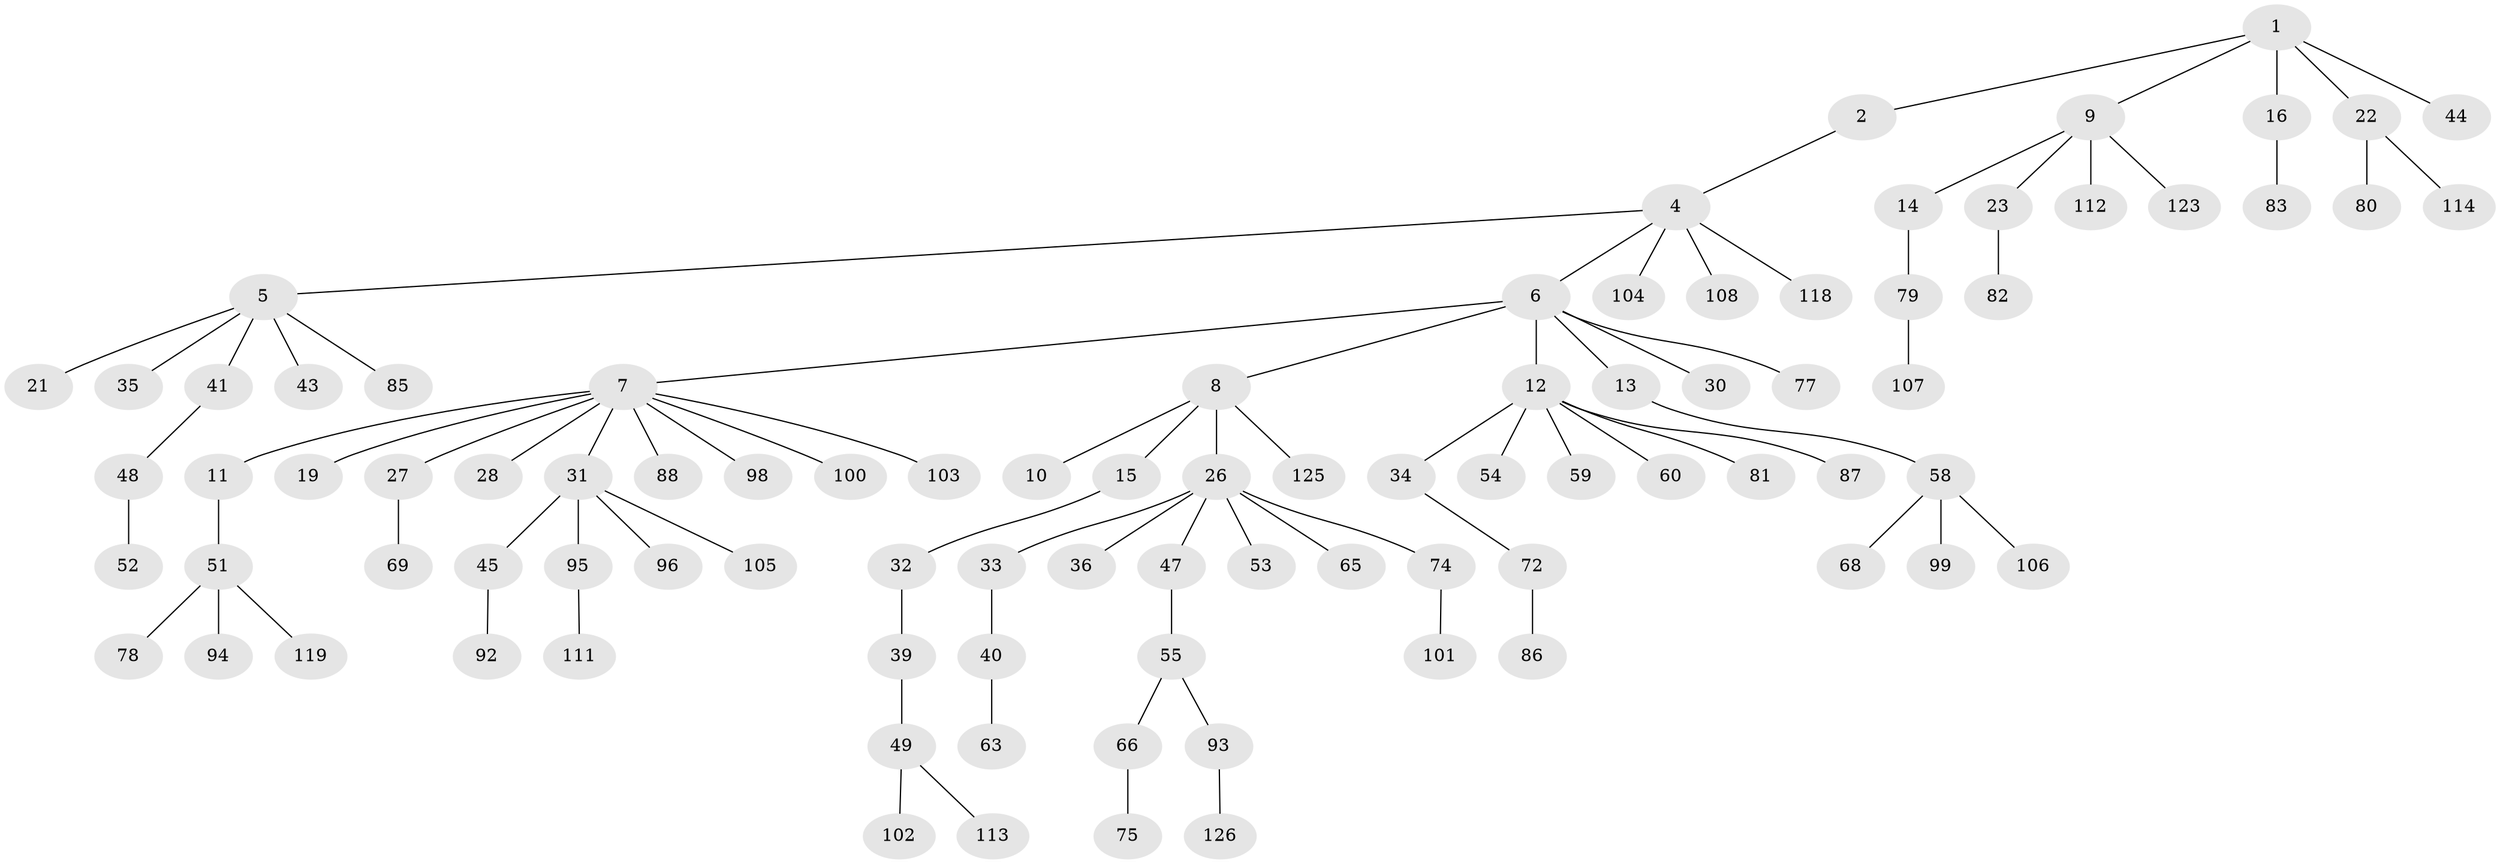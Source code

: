 // original degree distribution, {4: 0.06923076923076923, 3: 0.08461538461538462, 6: 0.038461538461538464, 8: 0.007692307692307693, 1: 0.5, 2: 0.2846153846153846, 7: 0.007692307692307693, 5: 0.007692307692307693}
// Generated by graph-tools (version 1.1) at 2025/11/02/27/25 16:11:28]
// undirected, 90 vertices, 89 edges
graph export_dot {
graph [start="1"]
  node [color=gray90,style=filled];
  1 [super="+3"];
  2 [super="+91"];
  4 [super="+18"];
  5 [super="+17"];
  6 [super="+46"];
  7 [super="+24"];
  8 [super="+20"];
  9 [super="+76"];
  10;
  11;
  12 [super="+42"];
  13 [super="+25"];
  14 [super="+127"];
  15;
  16 [super="+29"];
  19 [super="+38"];
  21;
  22 [super="+70"];
  23 [super="+89"];
  26 [super="+37"];
  27;
  28;
  30;
  31 [super="+73"];
  32 [super="+97"];
  33;
  34 [super="+57"];
  35 [super="+115"];
  36 [super="+56"];
  39;
  40 [super="+130"];
  41 [super="+61"];
  43;
  44 [super="+67"];
  45;
  47 [super="+50"];
  48;
  49 [super="+64"];
  51 [super="+117"];
  52;
  53;
  54;
  55 [super="+62"];
  58 [super="+71"];
  59 [super="+122"];
  60;
  63;
  65;
  66;
  68;
  69;
  72 [super="+84"];
  74;
  75;
  77;
  78 [super="+120"];
  79;
  80 [super="+90"];
  81;
  82;
  83;
  85;
  86 [super="+109"];
  87;
  88;
  92 [super="+110"];
  93 [super="+124"];
  94;
  95;
  96;
  98;
  99;
  100;
  101;
  102;
  103;
  104 [super="+116"];
  105;
  106;
  107 [super="+128"];
  108;
  111;
  112;
  113 [super="+129"];
  114 [super="+121"];
  118;
  119;
  123;
  125;
  126;
  1 -- 2;
  1 -- 9;
  1 -- 44;
  1 -- 16;
  1 -- 22;
  2 -- 4;
  4 -- 5;
  4 -- 6;
  4 -- 104;
  4 -- 118;
  4 -- 108;
  5 -- 21;
  5 -- 43;
  5 -- 41;
  5 -- 35;
  5 -- 85;
  6 -- 7;
  6 -- 8;
  6 -- 12;
  6 -- 13;
  6 -- 30;
  6 -- 77;
  7 -- 11;
  7 -- 19;
  7 -- 31;
  7 -- 100;
  7 -- 98;
  7 -- 103;
  7 -- 88;
  7 -- 27;
  7 -- 28;
  8 -- 10;
  8 -- 15;
  8 -- 26;
  8 -- 125;
  9 -- 14;
  9 -- 23;
  9 -- 112;
  9 -- 123;
  11 -- 51;
  12 -- 34;
  12 -- 54;
  12 -- 59;
  12 -- 87;
  12 -- 81;
  12 -- 60;
  13 -- 58;
  14 -- 79;
  15 -- 32;
  16 -- 83;
  22 -- 80;
  22 -- 114;
  23 -- 82;
  26 -- 33;
  26 -- 36;
  26 -- 47;
  26 -- 53;
  26 -- 65;
  26 -- 74;
  27 -- 69;
  31 -- 45;
  31 -- 96;
  31 -- 105;
  31 -- 95;
  32 -- 39;
  33 -- 40;
  34 -- 72;
  39 -- 49;
  40 -- 63;
  41 -- 48;
  45 -- 92;
  47 -- 55;
  48 -- 52;
  49 -- 102;
  49 -- 113;
  51 -- 78;
  51 -- 94;
  51 -- 119;
  55 -- 66;
  55 -- 93;
  58 -- 68;
  58 -- 106;
  58 -- 99;
  66 -- 75;
  72 -- 86;
  74 -- 101;
  79 -- 107;
  93 -- 126;
  95 -- 111;
}
